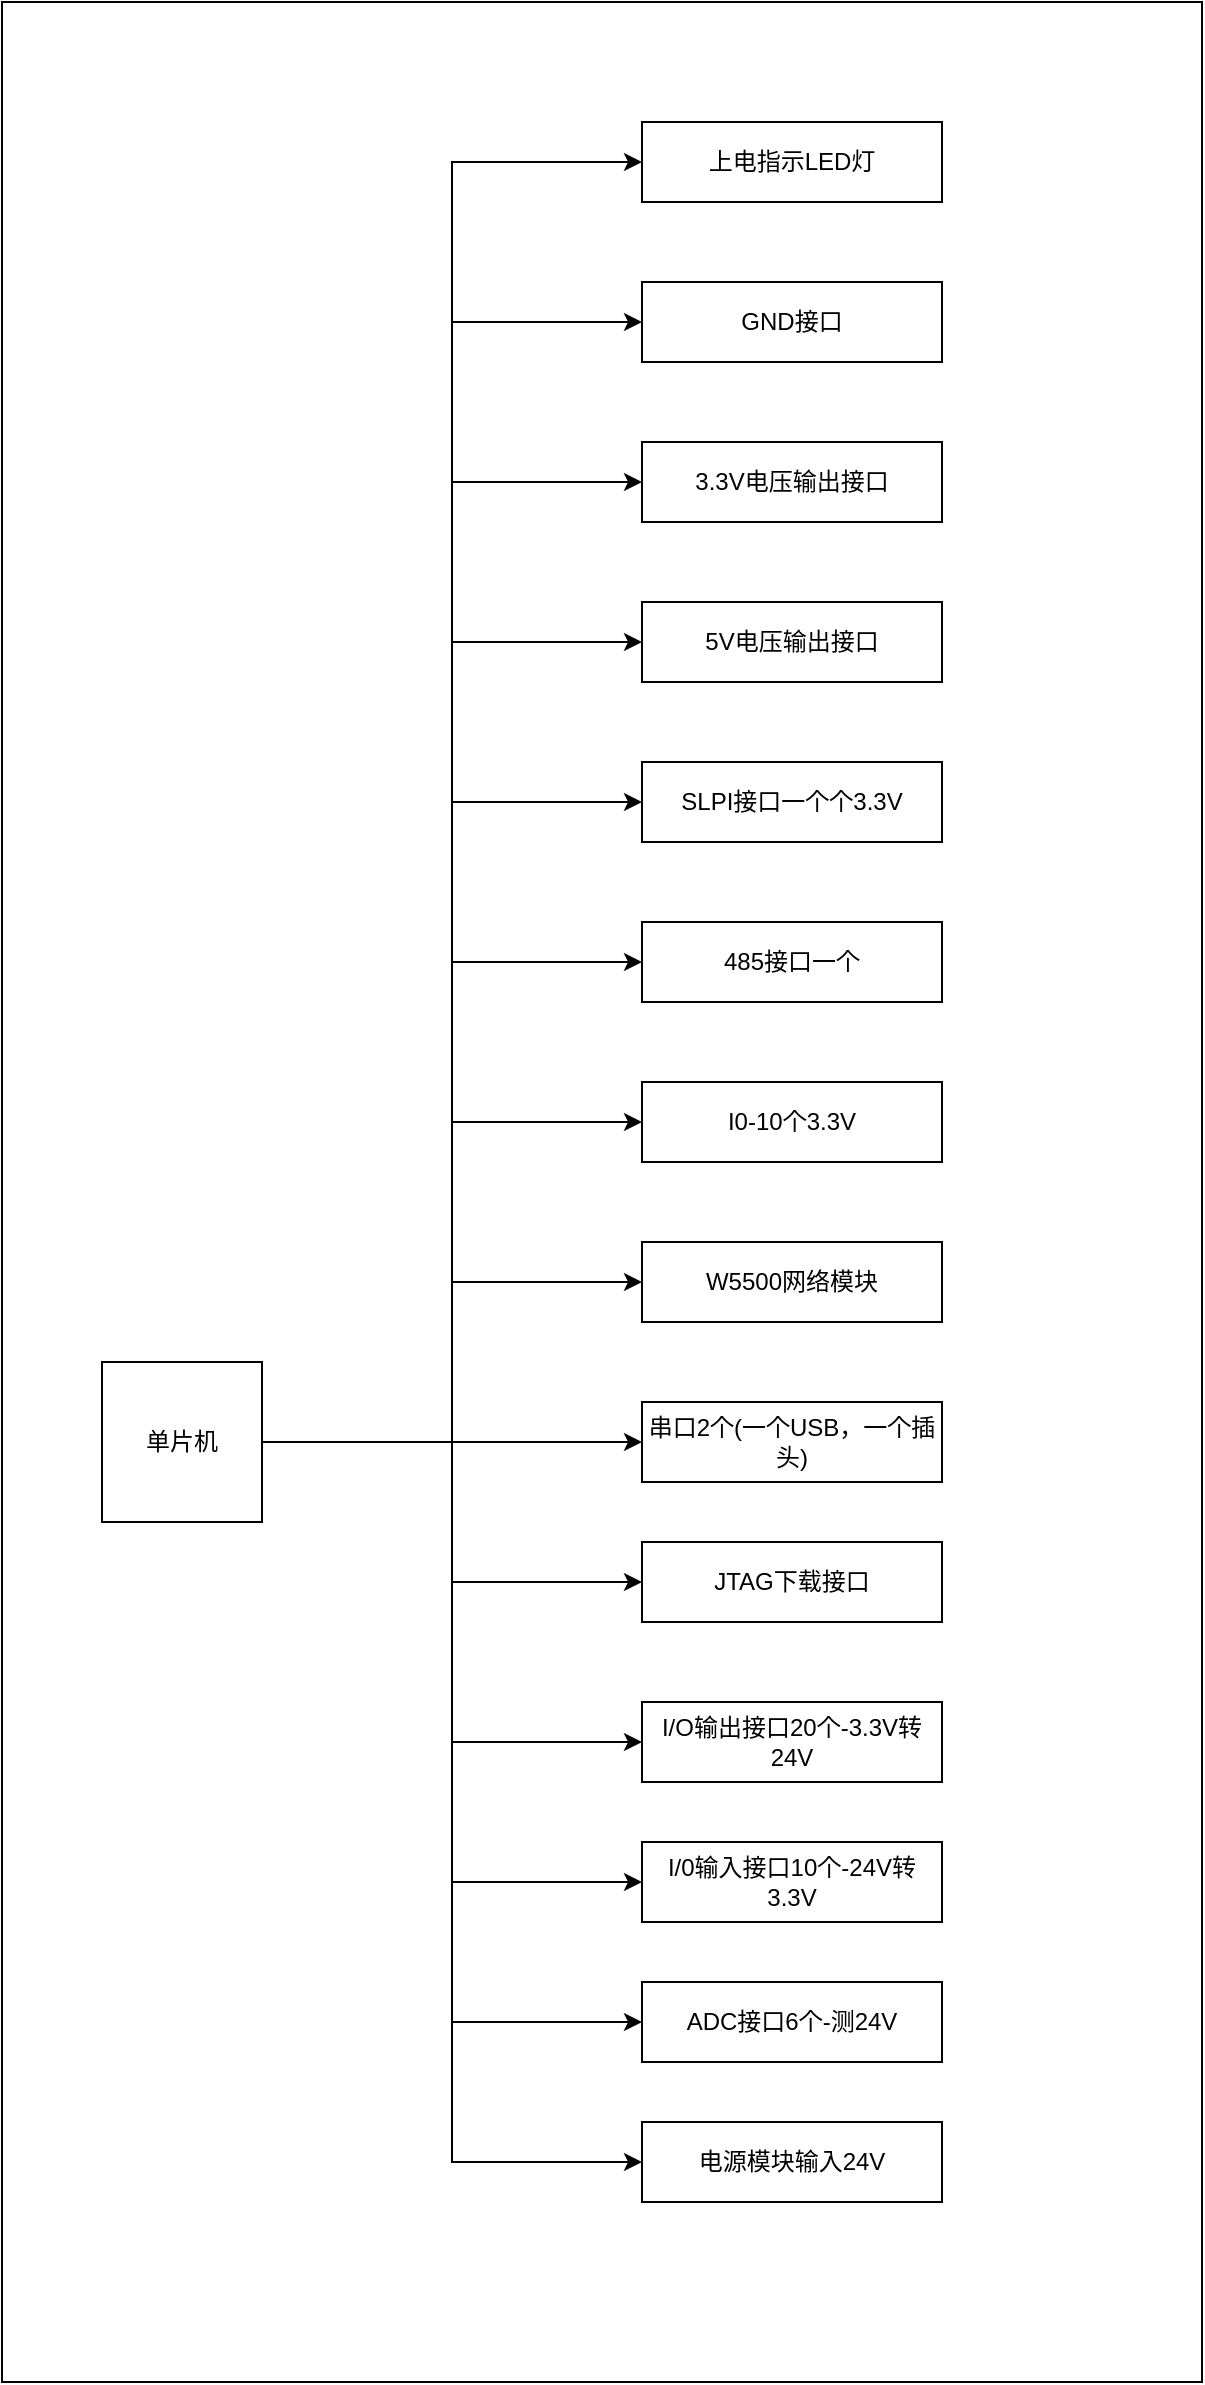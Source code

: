<mxfile version="12.1.0" type="github" pages="1"><diagram id="8mPuaULYMpC6lJPFPBjU" name="Page-1"><mxGraphModel dx="1357" dy="1906" grid="1" gridSize="10" guides="1" tooltips="1" connect="1" arrows="1" fold="1" page="1" pageScale="1" pageWidth="827" pageHeight="1169" math="0" shadow="0"><root><mxCell id="0"/><mxCell id="1" parent="0"/><mxCell id="4xn4Md3Ivl0Ej9EdZ87p-3" value="" style="rounded=0;whiteSpace=wrap;html=1;" vertex="1" parent="1"><mxGeometry x="110" y="-430" width="600" height="1190" as="geometry"/></mxCell><mxCell id="rMOgFX_VODS25ItfRM4U-4" value="" style="edgeStyle=orthogonalEdgeStyle;rounded=0;orthogonalLoop=1;jettySize=auto;html=1;entryX=0;entryY=0.5;entryDx=0;entryDy=0;" parent="1" source="rMOgFX_VODS25ItfRM4U-1" target="rMOgFX_VODS25ItfRM4U-8" edge="1"><mxGeometry relative="1" as="geometry"><mxPoint x="420" y="215" as="targetPoint"/></mxGeometry></mxCell><mxCell id="rMOgFX_VODS25ItfRM4U-10" style="edgeStyle=orthogonalEdgeStyle;rounded=0;orthogonalLoop=1;jettySize=auto;html=1;entryX=0;entryY=0.5;entryDx=0;entryDy=0;" parent="1" source="rMOgFX_VODS25ItfRM4U-1" target="rMOgFX_VODS25ItfRM4U-9" edge="1"><mxGeometry relative="1" as="geometry"/></mxCell><mxCell id="rMOgFX_VODS25ItfRM4U-13" style="edgeStyle=orthogonalEdgeStyle;rounded=0;orthogonalLoop=1;jettySize=auto;html=1;entryX=0;entryY=0.5;entryDx=0;entryDy=0;" parent="1" source="rMOgFX_VODS25ItfRM4U-1" target="rMOgFX_VODS25ItfRM4U-11" edge="1"><mxGeometry relative="1" as="geometry"/></mxCell><mxCell id="rMOgFX_VODS25ItfRM4U-25" style="edgeStyle=orthogonalEdgeStyle;rounded=0;orthogonalLoop=1;jettySize=auto;html=1;entryX=0;entryY=0.5;entryDx=0;entryDy=0;" parent="1" source="rMOgFX_VODS25ItfRM4U-1" target="rMOgFX_VODS25ItfRM4U-14" edge="1"><mxGeometry relative="1" as="geometry"/></mxCell><mxCell id="rMOgFX_VODS25ItfRM4U-26" style="edgeStyle=orthogonalEdgeStyle;rounded=0;orthogonalLoop=1;jettySize=auto;html=1;entryX=0;entryY=0.5;entryDx=0;entryDy=0;" parent="1" source="rMOgFX_VODS25ItfRM4U-1" target="rMOgFX_VODS25ItfRM4U-21" edge="1"><mxGeometry relative="1" as="geometry"/></mxCell><mxCell id="rMOgFX_VODS25ItfRM4U-27" style="edgeStyle=orthogonalEdgeStyle;rounded=0;orthogonalLoop=1;jettySize=auto;html=1;entryX=0;entryY=0.5;entryDx=0;entryDy=0;" parent="1" source="rMOgFX_VODS25ItfRM4U-1" target="rMOgFX_VODS25ItfRM4U-18" edge="1"><mxGeometry relative="1" as="geometry"/></mxCell><mxCell id="rMOgFX_VODS25ItfRM4U-28" style="edgeStyle=orthogonalEdgeStyle;rounded=0;orthogonalLoop=1;jettySize=auto;html=1;entryX=0;entryY=0.5;entryDx=0;entryDy=0;" parent="1" source="rMOgFX_VODS25ItfRM4U-1" target="rMOgFX_VODS25ItfRM4U-20" edge="1"><mxGeometry relative="1" as="geometry"/></mxCell><mxCell id="rMOgFX_VODS25ItfRM4U-29" style="edgeStyle=orthogonalEdgeStyle;rounded=0;orthogonalLoop=1;jettySize=auto;html=1;entryX=0;entryY=0.5;entryDx=0;entryDy=0;" parent="1" source="rMOgFX_VODS25ItfRM4U-1" target="rMOgFX_VODS25ItfRM4U-22" edge="1"><mxGeometry relative="1" as="geometry"/></mxCell><mxCell id="rMOgFX_VODS25ItfRM4U-30" style="edgeStyle=orthogonalEdgeStyle;rounded=0;orthogonalLoop=1;jettySize=auto;html=1;entryX=0;entryY=0.5;entryDx=0;entryDy=0;" parent="1" source="rMOgFX_VODS25ItfRM4U-1" target="rMOgFX_VODS25ItfRM4U-23" edge="1"><mxGeometry relative="1" as="geometry"/></mxCell><mxCell id="rMOgFX_VODS25ItfRM4U-31" style="edgeStyle=orthogonalEdgeStyle;rounded=0;orthogonalLoop=1;jettySize=auto;html=1;entryX=0;entryY=0.5;entryDx=0;entryDy=0;" parent="1" source="rMOgFX_VODS25ItfRM4U-1" target="rMOgFX_VODS25ItfRM4U-24" edge="1"><mxGeometry relative="1" as="geometry"/></mxCell><mxCell id="rMOgFX_VODS25ItfRM4U-32" style="edgeStyle=orthogonalEdgeStyle;rounded=0;orthogonalLoop=1;jettySize=auto;html=1;entryX=0;entryY=0.5;entryDx=0;entryDy=0;" parent="1" source="rMOgFX_VODS25ItfRM4U-1" target="rMOgFX_VODS25ItfRM4U-15" edge="1"><mxGeometry relative="1" as="geometry"/></mxCell><mxCell id="rMOgFX_VODS25ItfRM4U-33" style="edgeStyle=orthogonalEdgeStyle;rounded=0;orthogonalLoop=1;jettySize=auto;html=1;entryX=0;entryY=0.5;entryDx=0;entryDy=0;" parent="1" source="rMOgFX_VODS25ItfRM4U-1" target="rMOgFX_VODS25ItfRM4U-16" edge="1"><mxGeometry relative="1" as="geometry"/></mxCell><mxCell id="rMOgFX_VODS25ItfRM4U-34" style="edgeStyle=orthogonalEdgeStyle;rounded=0;orthogonalLoop=1;jettySize=auto;html=1;entryX=0;entryY=0.5;entryDx=0;entryDy=0;" parent="1" source="rMOgFX_VODS25ItfRM4U-1" target="rMOgFX_VODS25ItfRM4U-17" edge="1"><mxGeometry relative="1" as="geometry"/></mxCell><mxCell id="4xn4Md3Ivl0Ej9EdZ87p-2" style="edgeStyle=orthogonalEdgeStyle;rounded=0;orthogonalLoop=1;jettySize=auto;html=1;entryX=0;entryY=0.5;entryDx=0;entryDy=0;" edge="1" parent="1" source="rMOgFX_VODS25ItfRM4U-1" target="4xn4Md3Ivl0Ej9EdZ87p-1"><mxGeometry relative="1" as="geometry"/></mxCell><mxCell id="rMOgFX_VODS25ItfRM4U-1" value="单片机" style="whiteSpace=wrap;html=1;aspect=fixed;" parent="1" vertex="1"><mxGeometry x="160" y="250" width="80" height="80" as="geometry"/></mxCell><mxCell id="rMOgFX_VODS25ItfRM4U-8" value="&lt;span style=&quot;white-space: normal&quot;&gt;W5500网络模块&lt;/span&gt;" style="rounded=0;whiteSpace=wrap;html=1;" parent="1" vertex="1"><mxGeometry x="430" y="190" width="150" height="40" as="geometry"/></mxCell><mxCell id="rMOgFX_VODS25ItfRM4U-9" value="&lt;span style=&quot;white-space: normal&quot;&gt;I/O输出接口20个-3.3V转24V&lt;/span&gt;" style="rounded=0;whiteSpace=wrap;html=1;" parent="1" vertex="1"><mxGeometry x="430" y="420" width="150" height="40" as="geometry"/></mxCell><mxCell id="rMOgFX_VODS25ItfRM4U-11" value="&lt;span style=&quot;white-space: normal&quot;&gt;串口2个(一个USB，一个插头)&lt;/span&gt;" style="rounded=0;whiteSpace=wrap;html=1;" parent="1" vertex="1"><mxGeometry x="430" y="270" width="150" height="40" as="geometry"/></mxCell><mxCell id="rMOgFX_VODS25ItfRM4U-14" value="&lt;span style=&quot;white-space: normal&quot;&gt;JTAG下载接口&lt;/span&gt;" style="rounded=0;whiteSpace=wrap;html=1;" parent="1" vertex="1"><mxGeometry x="430" y="340" width="150" height="40" as="geometry"/></mxCell><mxCell id="rMOgFX_VODS25ItfRM4U-15" value="I/0输入接口10个-24V转3.3V" style="rounded=0;whiteSpace=wrap;html=1;" parent="1" vertex="1"><mxGeometry x="430" y="490" width="150" height="40" as="geometry"/></mxCell><mxCell id="rMOgFX_VODS25ItfRM4U-16" value="ADC接口6个-测24V" style="rounded=0;whiteSpace=wrap;html=1;" parent="1" vertex="1"><mxGeometry x="430" y="560" width="150" height="40" as="geometry"/></mxCell><mxCell id="rMOgFX_VODS25ItfRM4U-17" value="电源模块输入24V" style="rounded=0;whiteSpace=wrap;html=1;" parent="1" vertex="1"><mxGeometry x="430" y="630" width="150" height="40" as="geometry"/></mxCell><mxCell id="rMOgFX_VODS25ItfRM4U-18" value="485接口一个" style="rounded=0;whiteSpace=wrap;html=1;" parent="1" vertex="1"><mxGeometry x="430" y="30" width="150" height="40" as="geometry"/></mxCell><mxCell id="rMOgFX_VODS25ItfRM4U-20" value="SLPI接口一个个3.3V" style="rounded=0;whiteSpace=wrap;html=1;" parent="1" vertex="1"><mxGeometry x="430" y="-50" width="150" height="40" as="geometry"/></mxCell><mxCell id="rMOgFX_VODS25ItfRM4U-21" value="I0-10个3.3V" style="rounded=0;whiteSpace=wrap;html=1;" parent="1" vertex="1"><mxGeometry x="430" y="110" width="150" height="40" as="geometry"/></mxCell><mxCell id="rMOgFX_VODS25ItfRM4U-22" value="5V电压输出接口" style="rounded=0;whiteSpace=wrap;html=1;" parent="1" vertex="1"><mxGeometry x="430" y="-130" width="150" height="40" as="geometry"/></mxCell><mxCell id="rMOgFX_VODS25ItfRM4U-23" value="3.3V电压输出接口" style="rounded=0;whiteSpace=wrap;html=1;" parent="1" vertex="1"><mxGeometry x="430" y="-210" width="150" height="40" as="geometry"/></mxCell><mxCell id="rMOgFX_VODS25ItfRM4U-24" value="GND接口" style="rounded=0;whiteSpace=wrap;html=1;" parent="1" vertex="1"><mxGeometry x="430" y="-290" width="150" height="40" as="geometry"/></mxCell><mxCell id="4xn4Md3Ivl0Ej9EdZ87p-1" value="上电指示LED灯" style="rounded=0;whiteSpace=wrap;html=1;" vertex="1" parent="1"><mxGeometry x="430" y="-370" width="150" height="40" as="geometry"/></mxCell></root></mxGraphModel></diagram></mxfile>